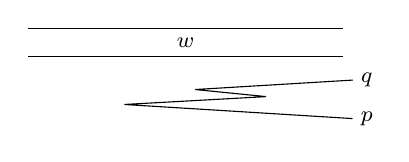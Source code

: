 \begin{tikzpicture}[tapeseg/.style={minimum height=1.2em,minimum width=1.5em,outer sep=0pt,node distance=0pt}]
	\footnotesize
	\node[tapeseg] (w) {$w$};
	\draw	([xshift=-2cm]w.north) -- ([xshift=+2cm]w.north)
		([xshift=-2cm]w.south) -- ([xshift=+2cm]w.south);
	\node at ([yshift=-0.3cm, xshift=2.3cm]w.south) (q) {$q$};
	\node (p) [below=.1 of q] {$p$};
	\draw	(q.west) -- ++(-2cm,-.12cm)
		-- ++(+.9cm,-.09cm) -- ++(-1.8cm,-.10cm)
		-- (p.west);
\end{tikzpicture}
